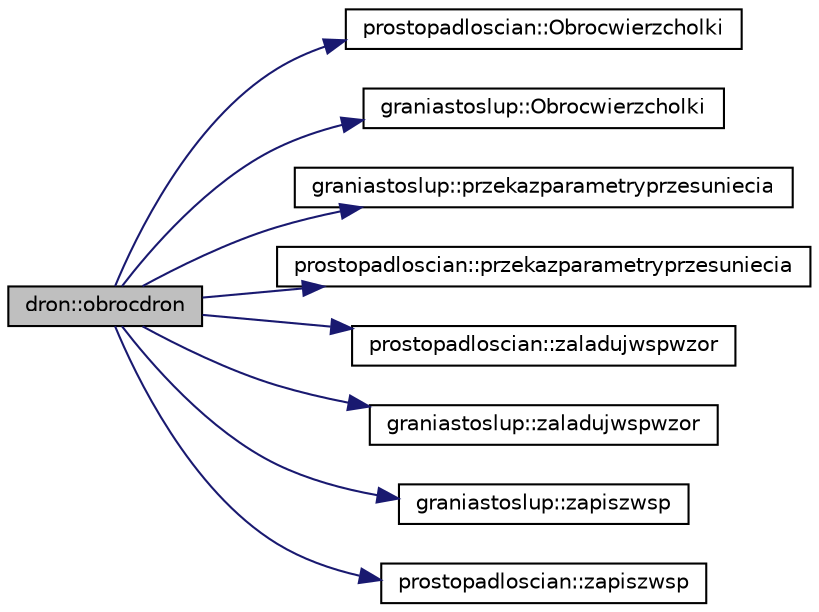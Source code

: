digraph "dron::obrocdron"
{
 // LATEX_PDF_SIZE
  edge [fontname="Helvetica",fontsize="10",labelfontname="Helvetica",labelfontsize="10"];
  node [fontname="Helvetica",fontsize="10",shape=record];
  rankdir="LR";
  Node1 [label="dron::obrocdron",height=0.2,width=0.4,color="black", fillcolor="grey75", style="filled", fontcolor="black",tooltip="Metoda klasy dron. | | przesuwa i obraca drona do nowych wspolrzednych drona |."];
  Node1 -> Node2 [color="midnightblue",fontsize="10",style="solid"];
  Node2 [label="prostopadloscian::Obrocwierzcholki",height=0.2,width=0.4,color="black", fillcolor="white", style="filled",URL="$classprostopadloscian.html#a5c80e7641c9c23fc34ce5e4d94b94f8f",tooltip="Metoda klasy prostopadloscian. | | Argumenty: brak | | | oblicza wspolrzedne wierzcholkow prostopadlo..."];
  Node1 -> Node3 [color="midnightblue",fontsize="10",style="solid"];
  Node3 [label="graniastoslup::Obrocwierzcholki",height=0.2,width=0.4,color="black", fillcolor="white", style="filled",URL="$classgraniastoslup.html#a0a15b9534445844744af98090736c215",tooltip="Metoda klasy graniastoslup. | | Argumenty: brak | | | oblicza wspolrzedne wierzcholkow graniastoslupa..."];
  Node1 -> Node4 [color="midnightblue",fontsize="10",style="solid"];
  Node4 [label="graniastoslup::przekazparametryprzesuniecia",height=0.2,width=0.4,color="black", fillcolor="white", style="filled",URL="$classgraniastoslup.html#a8f396b7e3ad37585d4a4eb96903155eb",tooltip="Metoda klasy graniastoslup. | | Argumenty:   | polozenie1 aktualne przesuniecie od polozenia poczatko..."];
  Node1 -> Node5 [color="midnightblue",fontsize="10",style="solid"];
  Node5 [label="prostopadloscian::przekazparametryprzesuniecia",height=0.2,width=0.4,color="black", fillcolor="white", style="filled",URL="$classprostopadloscian.html#a64dbcbe94dccac1e633fa0ecb8ce8519",tooltip="Metoda klasy prostopadloscian. | | Argumenty:   | polozenie1 aktualne przesuniecie od polozenia pocza..."];
  Node1 -> Node6 [color="midnightblue",fontsize="10",style="solid"];
  Node6 [label="prostopadloscian::zaladujwspwzor",height=0.2,width=0.4,color="black", fillcolor="white", style="filled",URL="$classprostopadloscian.html#a2ff73ea0f6327e42d8dc270d0aeca4c6",tooltip="Metoda klasy prostopadloscian. | | Argumenty: | | Brak argumentow. | | Zwraca: | | tabele wypelnione ..."];
  Node1 -> Node7 [color="midnightblue",fontsize="10",style="solid"];
  Node7 [label="graniastoslup::zaladujwspwzor",height=0.2,width=0.4,color="black", fillcolor="white", style="filled",URL="$classgraniastoslup.html#ac7adc5dc81767fda1305fb682d689975",tooltip="Metoda klasy graniastoslup. | | Argumenty: | | Brak argumentow. | | Zwraca: | | Macierz wypelnione wa..."];
  Node1 -> Node8 [color="midnightblue",fontsize="10",style="solid"];
  Node8 [label="graniastoslup::zapiszwsp",height=0.2,width=0.4,color="black", fillcolor="white", style="filled",URL="$classgraniastoslup.html#aa82f5df4772ddc60865c16bebb6ab27f",tooltip="Metoda klasy graniastoslup. | | Argumenty: | | nazwaplikuzapisu-nazwa pliku do ktorej zostana zapisan..."];
  Node1 -> Node9 [color="midnightblue",fontsize="10",style="solid"];
  Node9 [label="prostopadloscian::zapiszwsp",height=0.2,width=0.4,color="black", fillcolor="white", style="filled",URL="$classprostopadloscian.html#a9b0575cdcfc7129fe198d0989a70c38f",tooltip="Metoda klasy prostopadloscian. | | Argumenty: | | nazwaplikuzapisu-nazwa pliku do ktorej zostana zapi..."];
}
